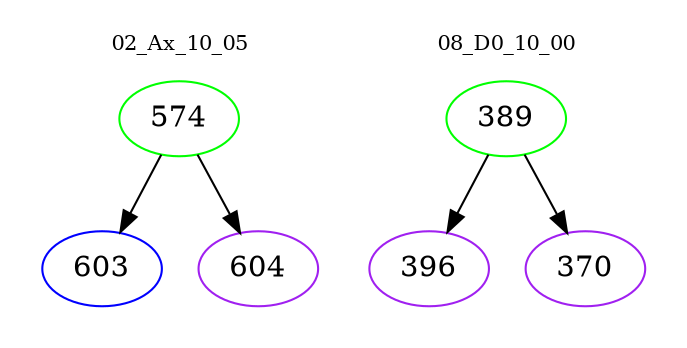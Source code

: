 digraph{
subgraph cluster_0 {
color = white
label = "02_Ax_10_05";
fontsize=10;
T0_574 [label="574", color="green"]
T0_574 -> T0_603 [color="black"]
T0_603 [label="603", color="blue"]
T0_574 -> T0_604 [color="black"]
T0_604 [label="604", color="purple"]
}
subgraph cluster_1 {
color = white
label = "08_D0_10_00";
fontsize=10;
T1_389 [label="389", color="green"]
T1_389 -> T1_396 [color="black"]
T1_396 [label="396", color="purple"]
T1_389 -> T1_370 [color="black"]
T1_370 [label="370", color="purple"]
}
}
